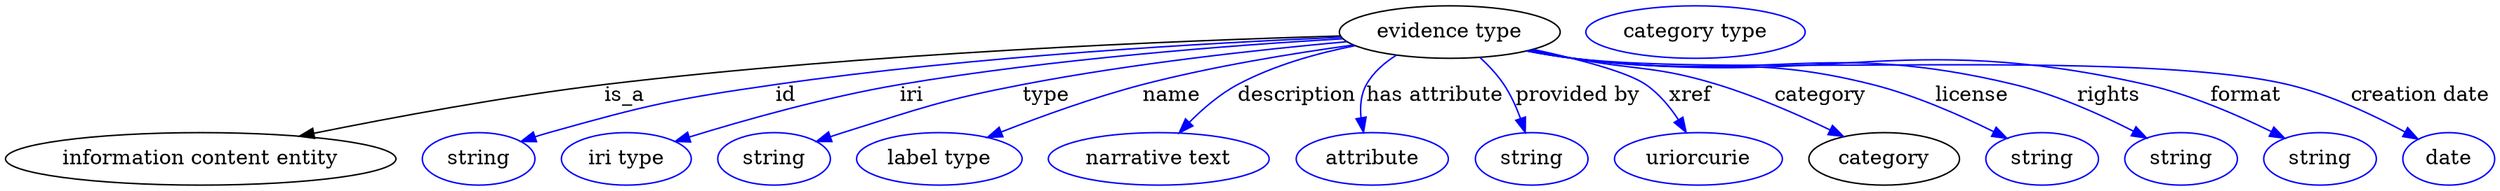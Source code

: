 digraph {
	graph [bb="0,0,1699.4,123"];
	node [label="\N"];
	"evidence type"	[height=0.5,
		label="evidence type",
		pos="985.24,105",
		width=2.0943];
	"information content entity"	[height=0.5,
		pos="133.24,18",
		width=3.7011];
	"evidence type" -> "information content entity"	[label=is_a,
		lp="423.24,61.5",
		pos="e,200.67,33.526 910.42,102.28 800.31,99.116 588.27,90.579 409.24,69 341.76,60.867 265.83,46.741 210.71,35.574"];
	id	[color=blue,
		height=0.5,
		label=string,
		pos="323.24,18",
		width=1.0652];
	"evidence type" -> id	[color=blue,
		label=id,
		lp="533.24,61.5",
		pos="e,352.23,29.954 910.97,101.39 819.93,97.491 661.11,88.411 526.24,69 456.52,58.967 439.02,55.131 371.24,36 368.13,35.124 364.94,34.151 \
361.74,33.129",
		style=solid];
	iri	[color=blue,
		height=0.5,
		label="iri type",
		pos="424.24,18",
		width=1.2277];
	"evidence type" -> iri	[color=blue,
		label=iri,
		lp="619.24,61.5",
		pos="e,457.6,29.942 912.07,100.4 836.37,95.922 714.91,86.611 611.24,69 561.06,60.476 504.79,44.535 467.21,32.939",
		style=solid];
	type	[color=blue,
		height=0.5,
		label=string,
		pos="525.24,18",
		width=1.0652];
	"evidence type" -> type	[color=blue,
		label=type,
		lp="710.24,61.5",
		pos="e,554.19,29.898 914.82,98.402 855.61,93.01 768.91,83.512 694.24,69 639.1,58.285 625.81,52.901 572.24,36 569.48,35.131 566.65,34.201 \
563.81,33.24",
		style=solid];
	name	[color=blue,
		height=0.5,
		label="label type",
		pos="638.24,18",
		width=1.5707];
	"evidence type" -> name	[color=blue,
		label=name,
		lp="796.24,61.5",
		pos="e,670.89,32.737 919.17,96.066 877.72,90.32 823.39,81.379 776.24,69 743.42,60.383 707.41,47.204 680.4,36.54",
		style=solid];
	description	[color=blue,
		height=0.5,
		label="narrative text",
		pos="788.24,18",
		width=2.0943];
	"evidence type" -> description	[color=blue,
		label=description,
		lp="880.74,61.5",
		pos="e,801.54,35.782 920.11,95.837 894.13,90.693 864.65,82.379 840.24,69 828.4,62.511 817.31,52.619 808.44,43.342",
		style=solid];
	"has attribute"	[color=blue,
		height=0.5,
		label=attribute,
		pos="933.24,18",
		width=1.4443];
	"evidence type" -> "has attribute"	[color=blue,
		label="has attribute",
		lp="975.24,61.5",
		pos="e,926.77,36.221 948.78,89.176 940.59,84.048 932.94,77.412 928.24,69 924.39,62.118 923.88,53.863 924.83,46.061",
		style=solid];
	"provided by"	[color=blue,
		height=0.5,
		label=string,
		pos="1041.2,18",
		width=1.0652];
	"evidence type" -> "provided by"	[color=blue,
		label="provided by",
		lp="1072.7,61.5",
		pos="e,1036.8,36.115 1005.8,87.645 1011.7,82.192 1017.7,75.768 1022.2,69 1026.9,61.938 1030.7,53.545 1033.6,45.671",
		style=solid];
	xref	[color=blue,
		height=0.5,
		label=uriorcurie,
		pos="1155.2,18",
		width=1.5887];
	"evidence type" -> xref	[color=blue,
		label=xref,
		lp="1149.7,61.5",
		pos="e,1146.8,36.236 1042.4,93.104 1072.8,86.522 1106.5,77.737 1119.2,69 1128.2,62.829 1135.8,53.638 1141.6,44.813",
		style=solid];
	category	[height=0.5,
		pos="1282.2,18",
		width=1.4263];
	"evidence type" -> category	[color=blue,
		label=category,
		lp="1238.7,61.5",
		pos="e,1254.4,33.425 1040.3,92.687 1050,90.757 1059.9,88.796 1069.2,87 1113.2,78.564 1125.5,82.07 1168.2,69 1194.7,60.912 1223.2,48.405 \
1245.1,37.924",
		style=solid];
	license	[color=blue,
		height=0.5,
		label=string,
		pos="1390.2,18",
		width=1.0652];
	"evidence type" -> license	[color=blue,
		label=license,
		lp="1342.2,61.5",
		pos="e,1366.2,32.095 1038.9,92.217 1048.9,90.271 1059.4,88.427 1069.2,87 1159.8,73.908 1185.6,91.386 1274.2,69 1303.3,61.673 1334.3,47.944 \
1357,36.724",
		style=solid];
	rights	[color=blue,
		height=0.5,
		label=string,
		pos="1485.2,18",
		width=1.0652];
	"evidence type" -> rights	[color=blue,
		label=rights,
		lp="1435.7,61.5",
		pos="e,1461.6,32.313 1038.4,92.077 1048.6,90.12 1059.2,88.308 1069.2,87 1202.6,69.622 1240.5,100.5 1371.2,69 1399.9,62.09 1430.4,48.334 \
1452.7,36.996",
		style=solid];
	format	[color=blue,
		height=0.5,
		label=string,
		pos="1580.2,18",
		width=1.0652];
	"evidence type" -> format	[color=blue,
		label=format,
		lp="1529.7,61.5",
		pos="e,1556,32.176 1037.9,92.052 1048.3,90.072 1059,88.257 1069.2,87 1242.3,65.639 1291.1,107.37 1461.2,69 1491.4,62.197 1523.6,48.201 \
1546.9,36.742",
		style=solid];
	"creation date"	[color=blue,
		height=0.5,
		label=date,
		pos="1668.2,18",
		width=0.86659];
	"evidence type" -> "creation date"	[color=blue,
		label="creation date",
		lp="1648.7,61.5",
		pos="e,1647.2,31.569 1037.9,91.978 1048.2,90.004 1059,88.211 1069.2,87 1177.2,74.173 1452.4,93.971 1558.2,69 1586.7,62.286 1616.8,48.062 \
1638.3,36.496",
		style=solid];
	"named thing_category"	[color=blue,
		height=0.5,
		label="category type",
		pos="1153.2,105",
		width=2.0762];
}
